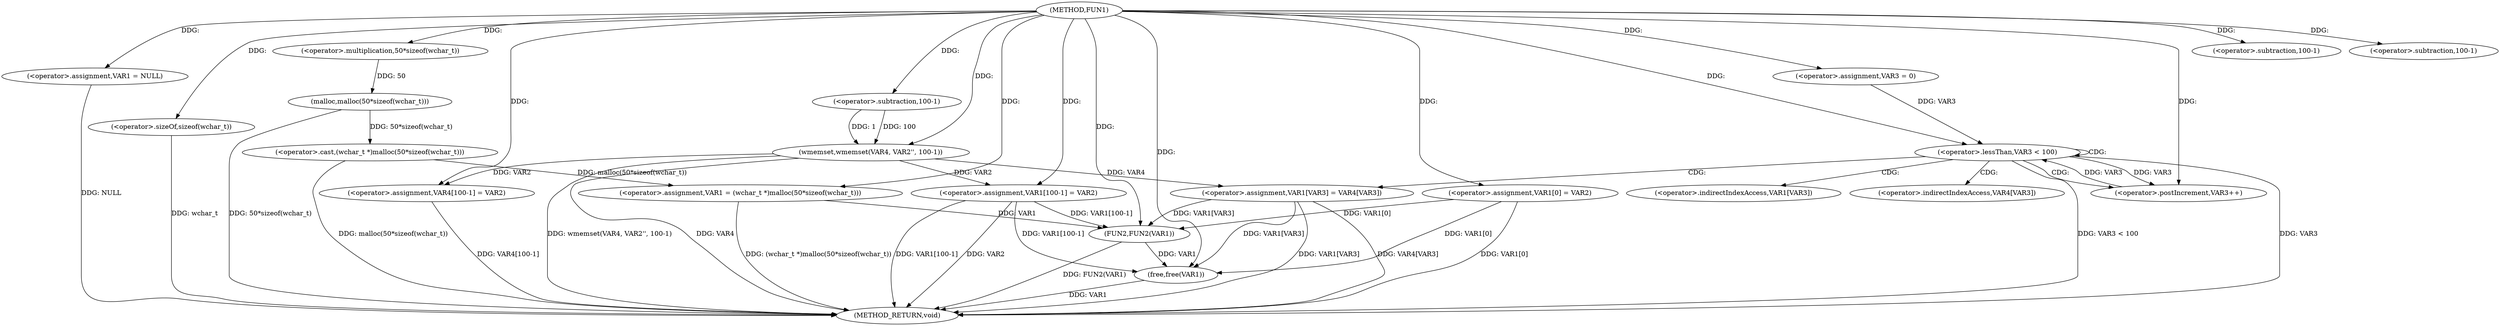 digraph FUN1 {  
"1000100" [label = "(METHOD,FUN1)" ]
"1000164" [label = "(METHOD_RETURN,void)" ]
"1000103" [label = "(<operator>.assignment,VAR1 = NULL)" ]
"1000106" [label = "(<operator>.assignment,VAR1 = (wchar_t *)malloc(50*sizeof(wchar_t)))" ]
"1000108" [label = "(<operator>.cast,(wchar_t *)malloc(50*sizeof(wchar_t)))" ]
"1000110" [label = "(malloc,malloc(50*sizeof(wchar_t)))" ]
"1000111" [label = "(<operator>.multiplication,50*sizeof(wchar_t))" ]
"1000113" [label = "(<operator>.sizeOf,sizeof(wchar_t))" ]
"1000115" [label = "(<operator>.assignment,VAR1[0] = VAR2)" ]
"1000123" [label = "(wmemset,wmemset(VAR4, VAR2'', 100-1))" ]
"1000126" [label = "(<operator>.subtraction,100-1)" ]
"1000129" [label = "(<operator>.assignment,VAR4[100-1] = VAR2)" ]
"1000132" [label = "(<operator>.subtraction,100-1)" ]
"1000137" [label = "(<operator>.assignment,VAR3 = 0)" ]
"1000140" [label = "(<operator>.lessThan,VAR3 < 100)" ]
"1000143" [label = "(<operator>.postIncrement,VAR3++)" ]
"1000146" [label = "(<operator>.assignment,VAR1[VAR3] = VAR4[VAR3])" ]
"1000153" [label = "(<operator>.assignment,VAR1[100-1] = VAR2)" ]
"1000156" [label = "(<operator>.subtraction,100-1)" ]
"1000160" [label = "(FUN2,FUN2(VAR1))" ]
"1000162" [label = "(free,free(VAR1))" ]
"1000147" [label = "(<operator>.indirectIndexAccess,VAR1[VAR3])" ]
"1000150" [label = "(<operator>.indirectIndexAccess,VAR4[VAR3])" ]
  "1000153" -> "1000164"  [ label = "DDG: VAR2"] 
  "1000129" -> "1000164"  [ label = "DDG: VAR4[100-1]"] 
  "1000106" -> "1000164"  [ label = "DDG: (wchar_t *)malloc(50*sizeof(wchar_t))"] 
  "1000103" -> "1000164"  [ label = "DDG: NULL"] 
  "1000140" -> "1000164"  [ label = "DDG: VAR3 < 100"] 
  "1000153" -> "1000164"  [ label = "DDG: VAR1[100-1]"] 
  "1000146" -> "1000164"  [ label = "DDG: VAR4[VAR3]"] 
  "1000123" -> "1000164"  [ label = "DDG: VAR4"] 
  "1000113" -> "1000164"  [ label = "DDG: wchar_t"] 
  "1000160" -> "1000164"  [ label = "DDG: FUN2(VAR1)"] 
  "1000123" -> "1000164"  [ label = "DDG: wmemset(VAR4, VAR2'', 100-1)"] 
  "1000140" -> "1000164"  [ label = "DDG: VAR3"] 
  "1000108" -> "1000164"  [ label = "DDG: malloc(50*sizeof(wchar_t))"] 
  "1000162" -> "1000164"  [ label = "DDG: VAR1"] 
  "1000146" -> "1000164"  [ label = "DDG: VAR1[VAR3]"] 
  "1000110" -> "1000164"  [ label = "DDG: 50*sizeof(wchar_t)"] 
  "1000115" -> "1000164"  [ label = "DDG: VAR1[0]"] 
  "1000100" -> "1000103"  [ label = "DDG: "] 
  "1000108" -> "1000106"  [ label = "DDG: malloc(50*sizeof(wchar_t))"] 
  "1000100" -> "1000106"  [ label = "DDG: "] 
  "1000110" -> "1000108"  [ label = "DDG: 50*sizeof(wchar_t)"] 
  "1000111" -> "1000110"  [ label = "DDG: 50"] 
  "1000100" -> "1000111"  [ label = "DDG: "] 
  "1000100" -> "1000113"  [ label = "DDG: "] 
  "1000100" -> "1000115"  [ label = "DDG: "] 
  "1000100" -> "1000123"  [ label = "DDG: "] 
  "1000126" -> "1000123"  [ label = "DDG: 100"] 
  "1000126" -> "1000123"  [ label = "DDG: 1"] 
  "1000100" -> "1000126"  [ label = "DDG: "] 
  "1000123" -> "1000129"  [ label = "DDG: VAR2"] 
  "1000100" -> "1000129"  [ label = "DDG: "] 
  "1000100" -> "1000132"  [ label = "DDG: "] 
  "1000100" -> "1000137"  [ label = "DDG: "] 
  "1000143" -> "1000140"  [ label = "DDG: VAR3"] 
  "1000137" -> "1000140"  [ label = "DDG: VAR3"] 
  "1000100" -> "1000140"  [ label = "DDG: "] 
  "1000140" -> "1000143"  [ label = "DDG: VAR3"] 
  "1000100" -> "1000143"  [ label = "DDG: "] 
  "1000123" -> "1000146"  [ label = "DDG: VAR4"] 
  "1000100" -> "1000153"  [ label = "DDG: "] 
  "1000123" -> "1000153"  [ label = "DDG: VAR2"] 
  "1000100" -> "1000156"  [ label = "DDG: "] 
  "1000106" -> "1000160"  [ label = "DDG: VAR1"] 
  "1000153" -> "1000160"  [ label = "DDG: VAR1[100-1]"] 
  "1000146" -> "1000160"  [ label = "DDG: VAR1[VAR3]"] 
  "1000115" -> "1000160"  [ label = "DDG: VAR1[0]"] 
  "1000100" -> "1000160"  [ label = "DDG: "] 
  "1000153" -> "1000162"  [ label = "DDG: VAR1[100-1]"] 
  "1000146" -> "1000162"  [ label = "DDG: VAR1[VAR3]"] 
  "1000160" -> "1000162"  [ label = "DDG: VAR1"] 
  "1000115" -> "1000162"  [ label = "DDG: VAR1[0]"] 
  "1000100" -> "1000162"  [ label = "DDG: "] 
  "1000140" -> "1000147"  [ label = "CDG: "] 
  "1000140" -> "1000150"  [ label = "CDG: "] 
  "1000140" -> "1000146"  [ label = "CDG: "] 
  "1000140" -> "1000143"  [ label = "CDG: "] 
  "1000140" -> "1000140"  [ label = "CDG: "] 
}
